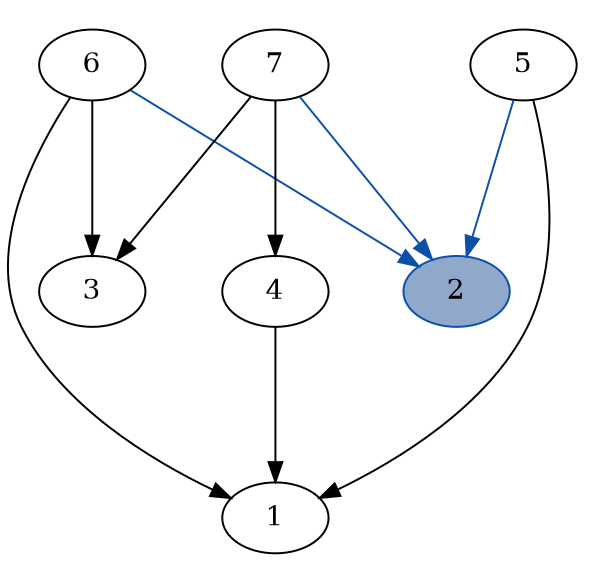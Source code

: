 digraph fgl {
	margin = "0"
	page = "4"
	size = "4"
	ratio = "fill"
        2 [color="#0b4faa" style="filled" fillcolor="#90A9CB"]
	1
        3
        4
        5
        6
        7 
         
        7 -> 2 [color="#0b4faa"]
        6 -> 2 [color="#0b4faa"]
        5 -> 2 [color="#0b4faa"]
        4 -> 1
        5 -> 1
        6 -> 3
        6 -> 1
        7 -> 4
        7 -> 3
}